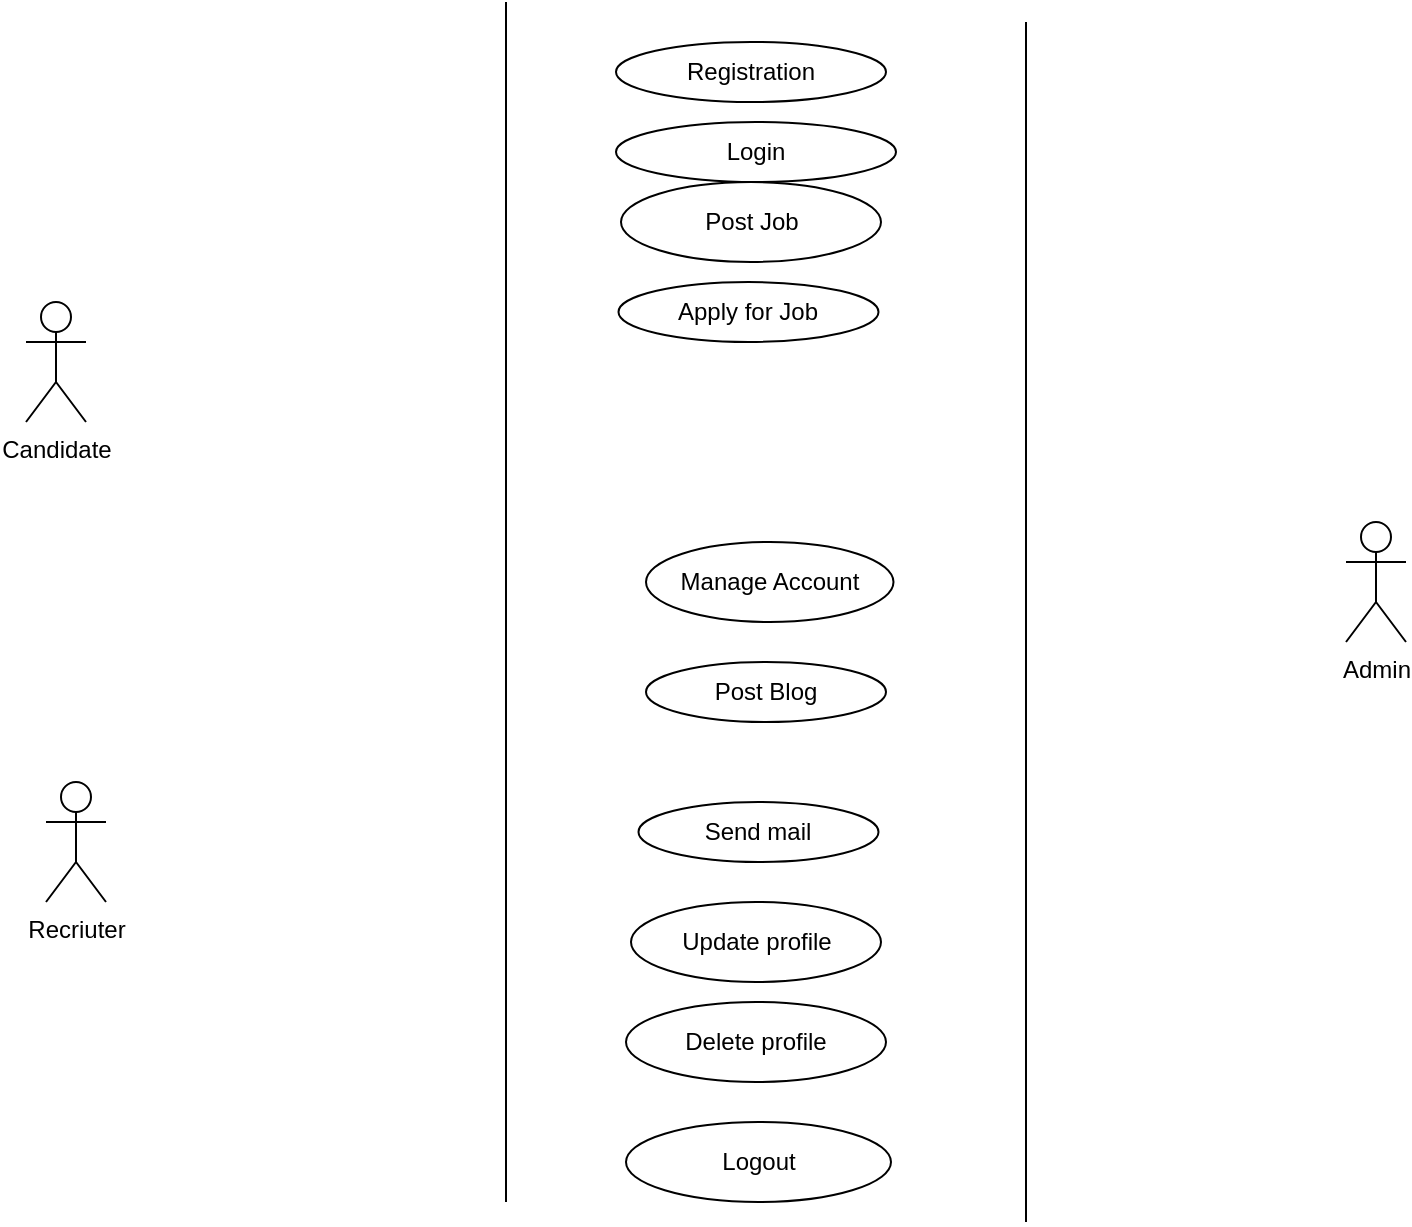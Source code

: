 <mxfile version="21.2.3" type="github">
  <diagram name="Page-1" id="a1C_K4LXVdZR8F7xQt8c">
    <mxGraphModel dx="945" dy="1690" grid="1" gridSize="10" guides="1" tooltips="1" connect="1" arrows="1" fold="1" page="1" pageScale="1" pageWidth="850" pageHeight="1100" math="0" shadow="0">
      <root>
        <mxCell id="0" />
        <mxCell id="1" parent="0" />
        <mxCell id="FrXkM1BNhkIyhGq3hZtc-1" value="Candidate" style="shape=umlActor;verticalLabelPosition=bottom;verticalAlign=top;html=1;outlineConnect=0;" vertex="1" parent="1">
          <mxGeometry x="70" y="140" width="30" height="60" as="geometry" />
        </mxCell>
        <mxCell id="FrXkM1BNhkIyhGq3hZtc-2" value="Recriuter" style="shape=umlActor;verticalLabelPosition=bottom;verticalAlign=top;html=1;outlineConnect=0;" vertex="1" parent="1">
          <mxGeometry x="80" y="380" width="30" height="60" as="geometry" />
        </mxCell>
        <mxCell id="FrXkM1BNhkIyhGq3hZtc-3" value="Admin" style="shape=umlActor;verticalLabelPosition=bottom;verticalAlign=top;html=1;outlineConnect=0;" vertex="1" parent="1">
          <mxGeometry x="730" y="250" width="30" height="60" as="geometry" />
        </mxCell>
        <mxCell id="FrXkM1BNhkIyhGq3hZtc-4" value="" style="endArrow=none;html=1;rounded=0;" edge="1" parent="1">
          <mxGeometry width="50" height="50" relative="1" as="geometry">
            <mxPoint x="310" y="590" as="sourcePoint" />
            <mxPoint x="310" y="-10" as="targetPoint" />
          </mxGeometry>
        </mxCell>
        <mxCell id="FrXkM1BNhkIyhGq3hZtc-5" value="" style="endArrow=none;html=1;rounded=0;" edge="1" parent="1">
          <mxGeometry width="50" height="50" relative="1" as="geometry">
            <mxPoint x="570" y="600" as="sourcePoint" />
            <mxPoint x="570" as="targetPoint" />
          </mxGeometry>
        </mxCell>
        <mxCell id="FrXkM1BNhkIyhGq3hZtc-6" value="Registration" style="ellipse;whiteSpace=wrap;html=1;" vertex="1" parent="1">
          <mxGeometry x="365" y="10" width="135" height="30" as="geometry" />
        </mxCell>
        <mxCell id="FrXkM1BNhkIyhGq3hZtc-7" value="Login" style="ellipse;whiteSpace=wrap;html=1;" vertex="1" parent="1">
          <mxGeometry x="365" y="50" width="140" height="30" as="geometry" />
        </mxCell>
        <mxCell id="FrXkM1BNhkIyhGq3hZtc-8" value="Apply for Job" style="ellipse;whiteSpace=wrap;html=1;" vertex="1" parent="1">
          <mxGeometry x="366.25" y="130" width="130" height="30" as="geometry" />
        </mxCell>
        <mxCell id="FrXkM1BNhkIyhGq3hZtc-9" value="Post Job" style="ellipse;whiteSpace=wrap;html=1;" vertex="1" parent="1">
          <mxGeometry x="367.5" y="80" width="130" height="40" as="geometry" />
        </mxCell>
        <mxCell id="FrXkM1BNhkIyhGq3hZtc-10" value="Manage Account" style="ellipse;whiteSpace=wrap;html=1;" vertex="1" parent="1">
          <mxGeometry x="380" y="260" width="123.75" height="40" as="geometry" />
        </mxCell>
        <mxCell id="FrXkM1BNhkIyhGq3hZtc-11" value="Post Blog" style="ellipse;whiteSpace=wrap;html=1;" vertex="1" parent="1">
          <mxGeometry x="380" y="320" width="120" height="30" as="geometry" />
        </mxCell>
        <mxCell id="FrXkM1BNhkIyhGq3hZtc-12" value="Send mail" style="ellipse;whiteSpace=wrap;html=1;" vertex="1" parent="1">
          <mxGeometry x="376.25" y="390" width="120" height="30" as="geometry" />
        </mxCell>
        <mxCell id="FrXkM1BNhkIyhGq3hZtc-13" value="Update profile" style="ellipse;whiteSpace=wrap;html=1;" vertex="1" parent="1">
          <mxGeometry x="372.5" y="440" width="125" height="40" as="geometry" />
        </mxCell>
        <mxCell id="FrXkM1BNhkIyhGq3hZtc-16" value="Logout" style="ellipse;whiteSpace=wrap;html=1;" vertex="1" parent="1">
          <mxGeometry x="370" y="550" width="132.5" height="40" as="geometry" />
        </mxCell>
        <mxCell id="FrXkM1BNhkIyhGq3hZtc-17" style="edgeStyle=orthogonalEdgeStyle;rounded=0;orthogonalLoop=1;jettySize=auto;html=1;exitX=0.5;exitY=1;exitDx=0;exitDy=0;" edge="1" parent="1" source="FrXkM1BNhkIyhGq3hZtc-10" target="FrXkM1BNhkIyhGq3hZtc-10">
          <mxGeometry relative="1" as="geometry" />
        </mxCell>
        <mxCell id="FrXkM1BNhkIyhGq3hZtc-18" value="Delete profile" style="ellipse;whiteSpace=wrap;html=1;" vertex="1" parent="1">
          <mxGeometry x="370" y="490" width="130" height="40" as="geometry" />
        </mxCell>
      </root>
    </mxGraphModel>
  </diagram>
</mxfile>
